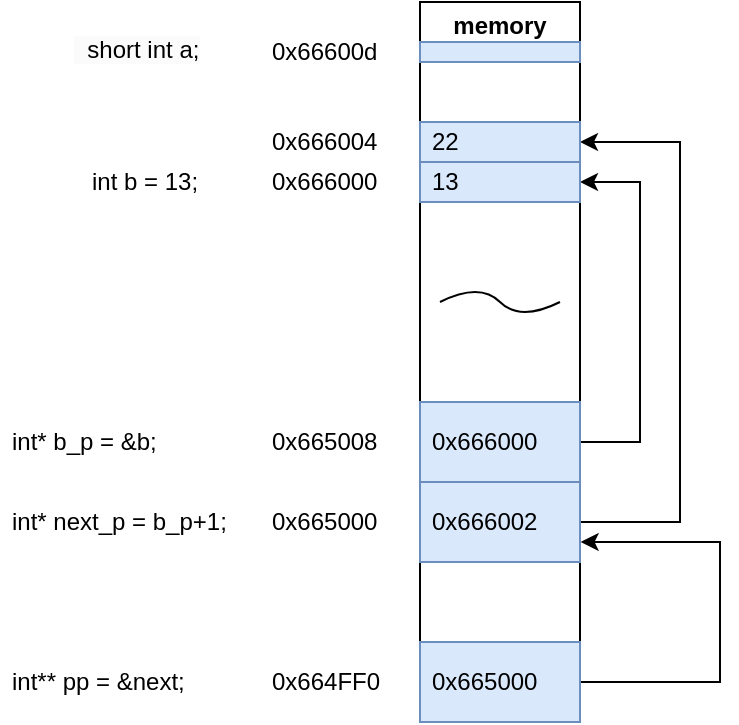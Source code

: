 <mxfile version="26.0.10">
  <diagram id="2wq8C1NUbCKPgK9NYFY5" name="Page-1">
    <mxGraphModel dx="1018" dy="490" grid="1" gridSize="10" guides="1" tooltips="1" connect="1" arrows="1" fold="1" page="1" pageScale="1" pageWidth="827" pageHeight="1169" math="0" shadow="0">
      <root>
        <mxCell id="0" />
        <mxCell id="1" parent="0" />
        <mxCell id="dK27fU7lNd_mnWsU9Kuk-16" value="memory" style="swimlane;whiteSpace=wrap;html=1;" vertex="1" parent="1">
          <mxGeometry x="290" y="80" width="80" height="360" as="geometry" />
        </mxCell>
        <mxCell id="dK27fU7lNd_mnWsU9Kuk-33" style="edgeStyle=orthogonalEdgeStyle;rounded=0;orthogonalLoop=1;jettySize=auto;html=1;entryX=1;entryY=0.5;entryDx=0;entryDy=0;" edge="1" parent="dK27fU7lNd_mnWsU9Kuk-16" source="dK27fU7lNd_mnWsU9Kuk-20" target="dK27fU7lNd_mnWsU9Kuk-23">
          <mxGeometry relative="1" as="geometry">
            <Array as="points">
              <mxPoint x="110" y="220" />
              <mxPoint x="110" y="90" />
            </Array>
          </mxGeometry>
        </mxCell>
        <mxCell id="dK27fU7lNd_mnWsU9Kuk-20" value="0x666000" style="text;strokeColor=#6c8ebf;fillColor=#dae8fc;align=left;verticalAlign=middle;spacingLeft=4;spacingRight=4;overflow=hidden;points=[[0,0.5],[1,0.5]];portConstraint=eastwest;rotatable=0;whiteSpace=wrap;html=1;" vertex="1" parent="dK27fU7lNd_mnWsU9Kuk-16">
          <mxGeometry y="200" width="80" height="40" as="geometry" />
        </mxCell>
        <mxCell id="dK27fU7lNd_mnWsU9Kuk-23" value="13" style="text;strokeColor=#6c8ebf;fillColor=#dae8fc;align=left;verticalAlign=middle;spacingLeft=4;spacingRight=4;overflow=hidden;points=[[0,0.5],[1,0.5]];portConstraint=eastwest;rotatable=0;whiteSpace=wrap;html=1;" vertex="1" parent="dK27fU7lNd_mnWsU9Kuk-16">
          <mxGeometry y="80" width="80" height="20" as="geometry" />
        </mxCell>
        <mxCell id="dK27fU7lNd_mnWsU9Kuk-25" value="" style="text;strokeColor=#6c8ebf;fillColor=#dae8fc;align=left;verticalAlign=middle;spacingLeft=4;spacingRight=4;overflow=hidden;points=[[0,0.5],[1,0.5]];portConstraint=eastwest;rotatable=0;whiteSpace=wrap;html=1;" vertex="1" parent="dK27fU7lNd_mnWsU9Kuk-16">
          <mxGeometry y="20" width="80" height="10" as="geometry" />
        </mxCell>
        <mxCell id="dK27fU7lNd_mnWsU9Kuk-35" style="edgeStyle=orthogonalEdgeStyle;rounded=0;orthogonalLoop=1;jettySize=auto;html=1;entryX=1;entryY=0.5;entryDx=0;entryDy=0;" edge="1" parent="dK27fU7lNd_mnWsU9Kuk-16" source="dK27fU7lNd_mnWsU9Kuk-28" target="dK27fU7lNd_mnWsU9Kuk-43">
          <mxGeometry relative="1" as="geometry">
            <mxPoint x="150" y="30" as="targetPoint" />
            <Array as="points">
              <mxPoint x="130" y="260" />
              <mxPoint x="130" y="70" />
            </Array>
          </mxGeometry>
        </mxCell>
        <mxCell id="dK27fU7lNd_mnWsU9Kuk-28" value="0x666002" style="text;strokeColor=#6c8ebf;fillColor=#dae8fc;align=left;verticalAlign=middle;spacingLeft=4;spacingRight=4;overflow=hidden;points=[[0,0.5],[1,0.5]];portConstraint=eastwest;rotatable=0;whiteSpace=wrap;html=1;" vertex="1" parent="dK27fU7lNd_mnWsU9Kuk-16">
          <mxGeometry y="240" width="80" height="40" as="geometry" />
        </mxCell>
        <mxCell id="dK27fU7lNd_mnWsU9Kuk-51" style="edgeStyle=orthogonalEdgeStyle;rounded=0;orthogonalLoop=1;jettySize=auto;html=1;exitX=1;exitY=0.5;exitDx=0;exitDy=0;entryX=1.004;entryY=0.75;entryDx=0;entryDy=0;entryPerimeter=0;" edge="1" parent="dK27fU7lNd_mnWsU9Kuk-16" source="dK27fU7lNd_mnWsU9Kuk-41" target="dK27fU7lNd_mnWsU9Kuk-28">
          <mxGeometry relative="1" as="geometry">
            <mxPoint x="160" y="20" as="targetPoint" />
            <Array as="points">
              <mxPoint x="150" y="340" />
              <mxPoint x="150" y="270" />
            </Array>
          </mxGeometry>
        </mxCell>
        <mxCell id="dK27fU7lNd_mnWsU9Kuk-41" value="0x665000" style="text;strokeColor=#6c8ebf;fillColor=#dae8fc;align=left;verticalAlign=middle;spacingLeft=4;spacingRight=4;overflow=hidden;points=[[0,0.5],[1,0.5]];portConstraint=eastwest;rotatable=0;whiteSpace=wrap;html=1;" vertex="1" parent="dK27fU7lNd_mnWsU9Kuk-16">
          <mxGeometry y="320" width="80" height="40" as="geometry" />
        </mxCell>
        <mxCell id="dK27fU7lNd_mnWsU9Kuk-43" value="22" style="text;strokeColor=#6c8ebf;fillColor=#dae8fc;align=left;verticalAlign=middle;spacingLeft=4;spacingRight=4;overflow=hidden;points=[[0,0.5],[1,0.5]];portConstraint=eastwest;rotatable=0;whiteSpace=wrap;html=1;" vertex="1" parent="dK27fU7lNd_mnWsU9Kuk-16">
          <mxGeometry y="60" width="80" height="20" as="geometry" />
        </mxCell>
        <mxCell id="dK27fU7lNd_mnWsU9Kuk-30" value="0x666000" style="text;strokeColor=none;fillColor=none;align=left;verticalAlign=middle;spacingLeft=4;spacingRight=4;overflow=hidden;points=[[0,0.5],[1,0.5]];portConstraint=eastwest;rotatable=0;whiteSpace=wrap;html=1;" vertex="1" parent="1">
          <mxGeometry x="210" y="160" width="80" height="20" as="geometry" />
        </mxCell>
        <mxCell id="dK27fU7lNd_mnWsU9Kuk-31" value="" style="curved=1;endArrow=none;html=1;rounded=0;startFill=0;" edge="1" parent="1">
          <mxGeometry width="50" height="50" relative="1" as="geometry">
            <mxPoint x="300" y="230" as="sourcePoint" />
            <mxPoint x="360" y="230" as="targetPoint" />
            <Array as="points">
              <mxPoint x="320" y="220" />
              <mxPoint x="340" y="240" />
            </Array>
          </mxGeometry>
        </mxCell>
        <mxCell id="dK27fU7lNd_mnWsU9Kuk-32" value="0x665008" style="text;strokeColor=none;fillColor=none;align=left;verticalAlign=middle;spacingLeft=4;spacingRight=4;overflow=hidden;points=[[0,0.5],[1,0.5]];portConstraint=eastwest;rotatable=0;whiteSpace=wrap;html=1;" vertex="1" parent="1">
          <mxGeometry x="210" y="290" width="80" height="20" as="geometry" />
        </mxCell>
        <mxCell id="dK27fU7lNd_mnWsU9Kuk-34" value="0x665000" style="text;strokeColor=none;fillColor=none;align=left;verticalAlign=middle;spacingLeft=4;spacingRight=4;overflow=hidden;points=[[0,0.5],[1,0.5]];portConstraint=eastwest;rotatable=0;whiteSpace=wrap;html=1;" vertex="1" parent="1">
          <mxGeometry x="210" y="330" width="80" height="20" as="geometry" />
        </mxCell>
        <mxCell id="dK27fU7lNd_mnWsU9Kuk-37" value="int b = 13;" style="text;strokeColor=none;fillColor=none;align=left;verticalAlign=middle;spacingLeft=4;spacingRight=4;overflow=hidden;points=[[0,0.5],[1,0.5]];portConstraint=eastwest;rotatable=0;whiteSpace=wrap;html=1;" vertex="1" parent="1">
          <mxGeometry x="120" y="160" width="80" height="20" as="geometry" />
        </mxCell>
        <mxCell id="dK27fU7lNd_mnWsU9Kuk-39" value="int* b_p = &amp;amp;b;" style="text;strokeColor=none;fillColor=none;align=left;verticalAlign=middle;spacingLeft=4;spacingRight=4;overflow=hidden;points=[[0,0.5],[1,0.5]];portConstraint=eastwest;rotatable=0;whiteSpace=wrap;html=1;" vertex="1" parent="1">
          <mxGeometry x="80" y="290" width="120" height="20" as="geometry" />
        </mxCell>
        <mxCell id="dK27fU7lNd_mnWsU9Kuk-40" value="int* next_p = b_p+1;" style="text;strokeColor=none;fillColor=none;align=left;verticalAlign=middle;spacingLeft=4;spacingRight=4;overflow=hidden;points=[[0,0.5],[1,0.5]];portConstraint=eastwest;rotatable=0;whiteSpace=wrap;html=1;" vertex="1" parent="1">
          <mxGeometry x="80" y="330" width="120" height="20" as="geometry" />
        </mxCell>
        <mxCell id="dK27fU7lNd_mnWsU9Kuk-44" value="0x666004" style="text;strokeColor=none;fillColor=none;align=left;verticalAlign=middle;spacingLeft=4;spacingRight=4;overflow=hidden;points=[[0,0.5],[1,0.5]];portConstraint=eastwest;rotatable=0;whiteSpace=wrap;html=1;" vertex="1" parent="1">
          <mxGeometry x="210" y="140" width="80" height="20" as="geometry" />
        </mxCell>
        <mxCell id="dK27fU7lNd_mnWsU9Kuk-46" value="&lt;span style=&quot;color: rgb(0, 0, 0); font-family: Helvetica; font-size: 12px; font-style: normal; font-variant-ligatures: normal; font-variant-caps: normal; font-weight: 400; letter-spacing: normal; orphans: 2; text-align: left; text-indent: 0px; text-transform: none; widows: 2; word-spacing: 0px; -webkit-text-stroke-width: 0px; white-space: normal; background-color: rgb(251, 251, 251); text-decoration-thickness: initial; text-decoration-style: initial; text-decoration-color: initial; float: none; display: inline !important;&quot;&gt;&amp;nbsp; short int a;&lt;/span&gt;" style="text;whiteSpace=wrap;html=1;" vertex="1" parent="1">
          <mxGeometry x="115" y="90" width="90" height="30" as="geometry" />
        </mxCell>
        <mxCell id="dK27fU7lNd_mnWsU9Kuk-50" value="0x66600d" style="text;strokeColor=none;fillColor=none;align=left;verticalAlign=middle;spacingLeft=4;spacingRight=4;overflow=hidden;points=[[0,0.5],[1,0.5]];portConstraint=eastwest;rotatable=0;whiteSpace=wrap;html=1;" vertex="1" parent="1">
          <mxGeometry x="210" y="95" width="80" height="20" as="geometry" />
        </mxCell>
        <mxCell id="dK27fU7lNd_mnWsU9Kuk-53" value="int** pp = &amp;amp;next;" style="text;strokeColor=none;fillColor=none;align=left;verticalAlign=middle;spacingLeft=4;spacingRight=4;overflow=hidden;points=[[0,0.5],[1,0.5]];portConstraint=eastwest;rotatable=0;whiteSpace=wrap;html=1;" vertex="1" parent="1">
          <mxGeometry x="80" y="410" width="100" height="20" as="geometry" />
        </mxCell>
        <mxCell id="dK27fU7lNd_mnWsU9Kuk-54" value="0x664FF0" style="text;strokeColor=none;fillColor=none;align=left;verticalAlign=middle;spacingLeft=4;spacingRight=4;overflow=hidden;points=[[0,0.5],[1,0.5]];portConstraint=eastwest;rotatable=0;whiteSpace=wrap;html=1;" vertex="1" parent="1">
          <mxGeometry x="210" y="410" width="80" height="20" as="geometry" />
        </mxCell>
      </root>
    </mxGraphModel>
  </diagram>
</mxfile>
